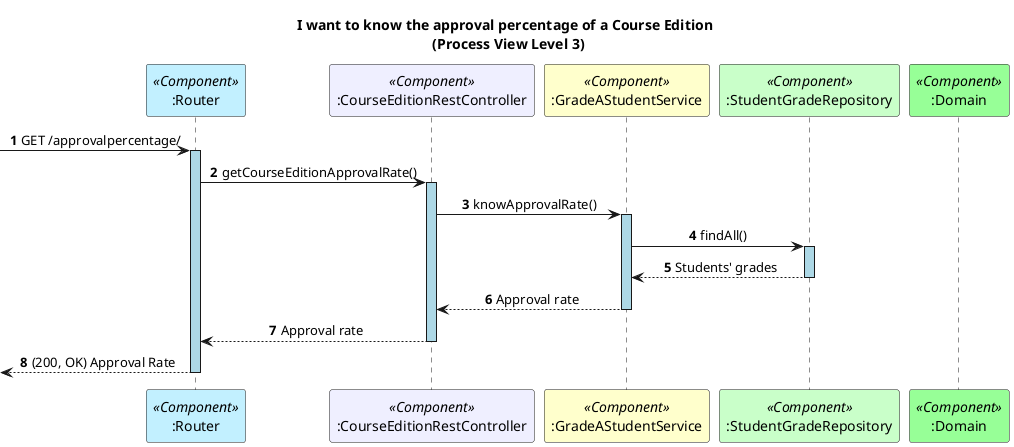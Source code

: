 @startuml

autonumber
skinparam sequenceMessageAlign center
skinparam sequenceLifeLineBackgroundColor lightblue
title I want to know the approval percentage of a Course Edition \n (Process View Level 3)
skinparam sequencemessagealign center

participant ":Router" as Router <<Component>> #application
participant ":CourseEditionRestController" as Controller <<Component>> #motivation
participant ":GradeAStudentService" as Service <<Component>> #business
participant ":StudentGradeRepository" as Repository <<Component>> #technology
participant ":Domain" as Domain <<Component>> #physical



-> Router : GET /approvalpercentage/
activate Router
Router -> Controller : getCourseEditionApprovalRate()

activate Controller
Controller -> Service : knowApprovalRate()

activate Service
Service -> Repository : findAll()
activate Repository
Repository --> Service : Students' grades
deactivate Repository

Service --> Controller : Approval rate
deactivate Service

Controller --> Router : Approval rate
deactivate Controller

<-- Router : (200, OK) Approval Rate
deactivate Router

@enduml